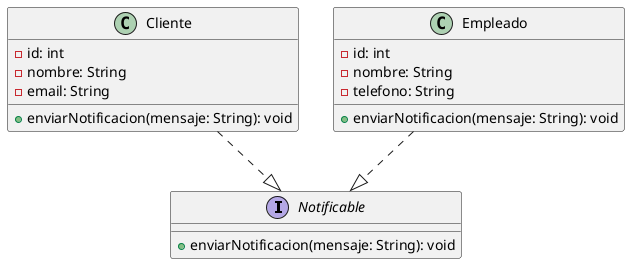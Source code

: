 @startuml
' Definición de interfaz
interface Notificable {
  + enviarNotificacion(mensaje: String): void
}

' Clase concreta que implementa la interfaz
class Cliente {
  - id: int
  - nombre: String
  - email: String
  + enviarNotificacion(mensaje: String): void
}

' Clase concreta que también implementa la interfaz
class Empleado {
  - id: int
  - nombre: String
  - telefono: String
  + enviarNotificacion(mensaje: String): void
}

' Relación de implementación (línea discontinua con flecha triangular)
Cliente ..|> Notificable
Empleado ..|> Notificable
@enduml
